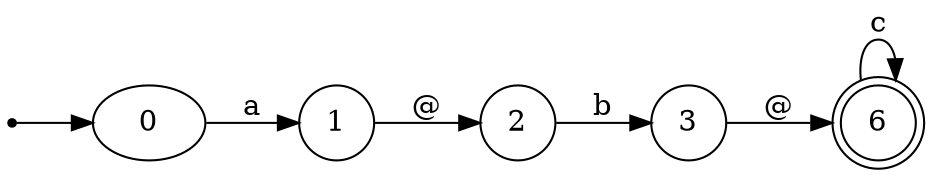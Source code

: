 digraph finite_state_machine {
	rankdir=LR size="8,5"
	ini [shape=point]
	ini -> 0
	node [shape=doublecircle]
	6
	node [shape=circle]
	0 -> 1 [label=a]
	2 -> 3 [label=b]
	1 -> 2 [label="@"]
	6 -> 6 [label=c]
	3 -> 6 [label="@"]
}
